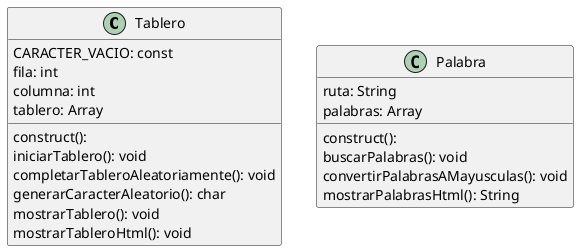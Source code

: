 @startuml diagramaSecuenciaWsd
' https://plantuml.com/es/

class Tablero {
  CARACTER_VACIO: const
  fila: int
  columna: int
  tablero: Array
  construct():
  iniciarTablero(): void
  completarTableroAleatoriamente(): void
  generarCaracterAleatorio(): char
  mostrarTablero(): void
  mostrarTableroHtml(): void
}

class Palabra {
  ruta: String
  palabras: Array
  construct():
  buscarPalabras(): void
  convertirPalabrasAMayusculas(): void
  mostrarPalabrasHtml(): String
}


@enduml